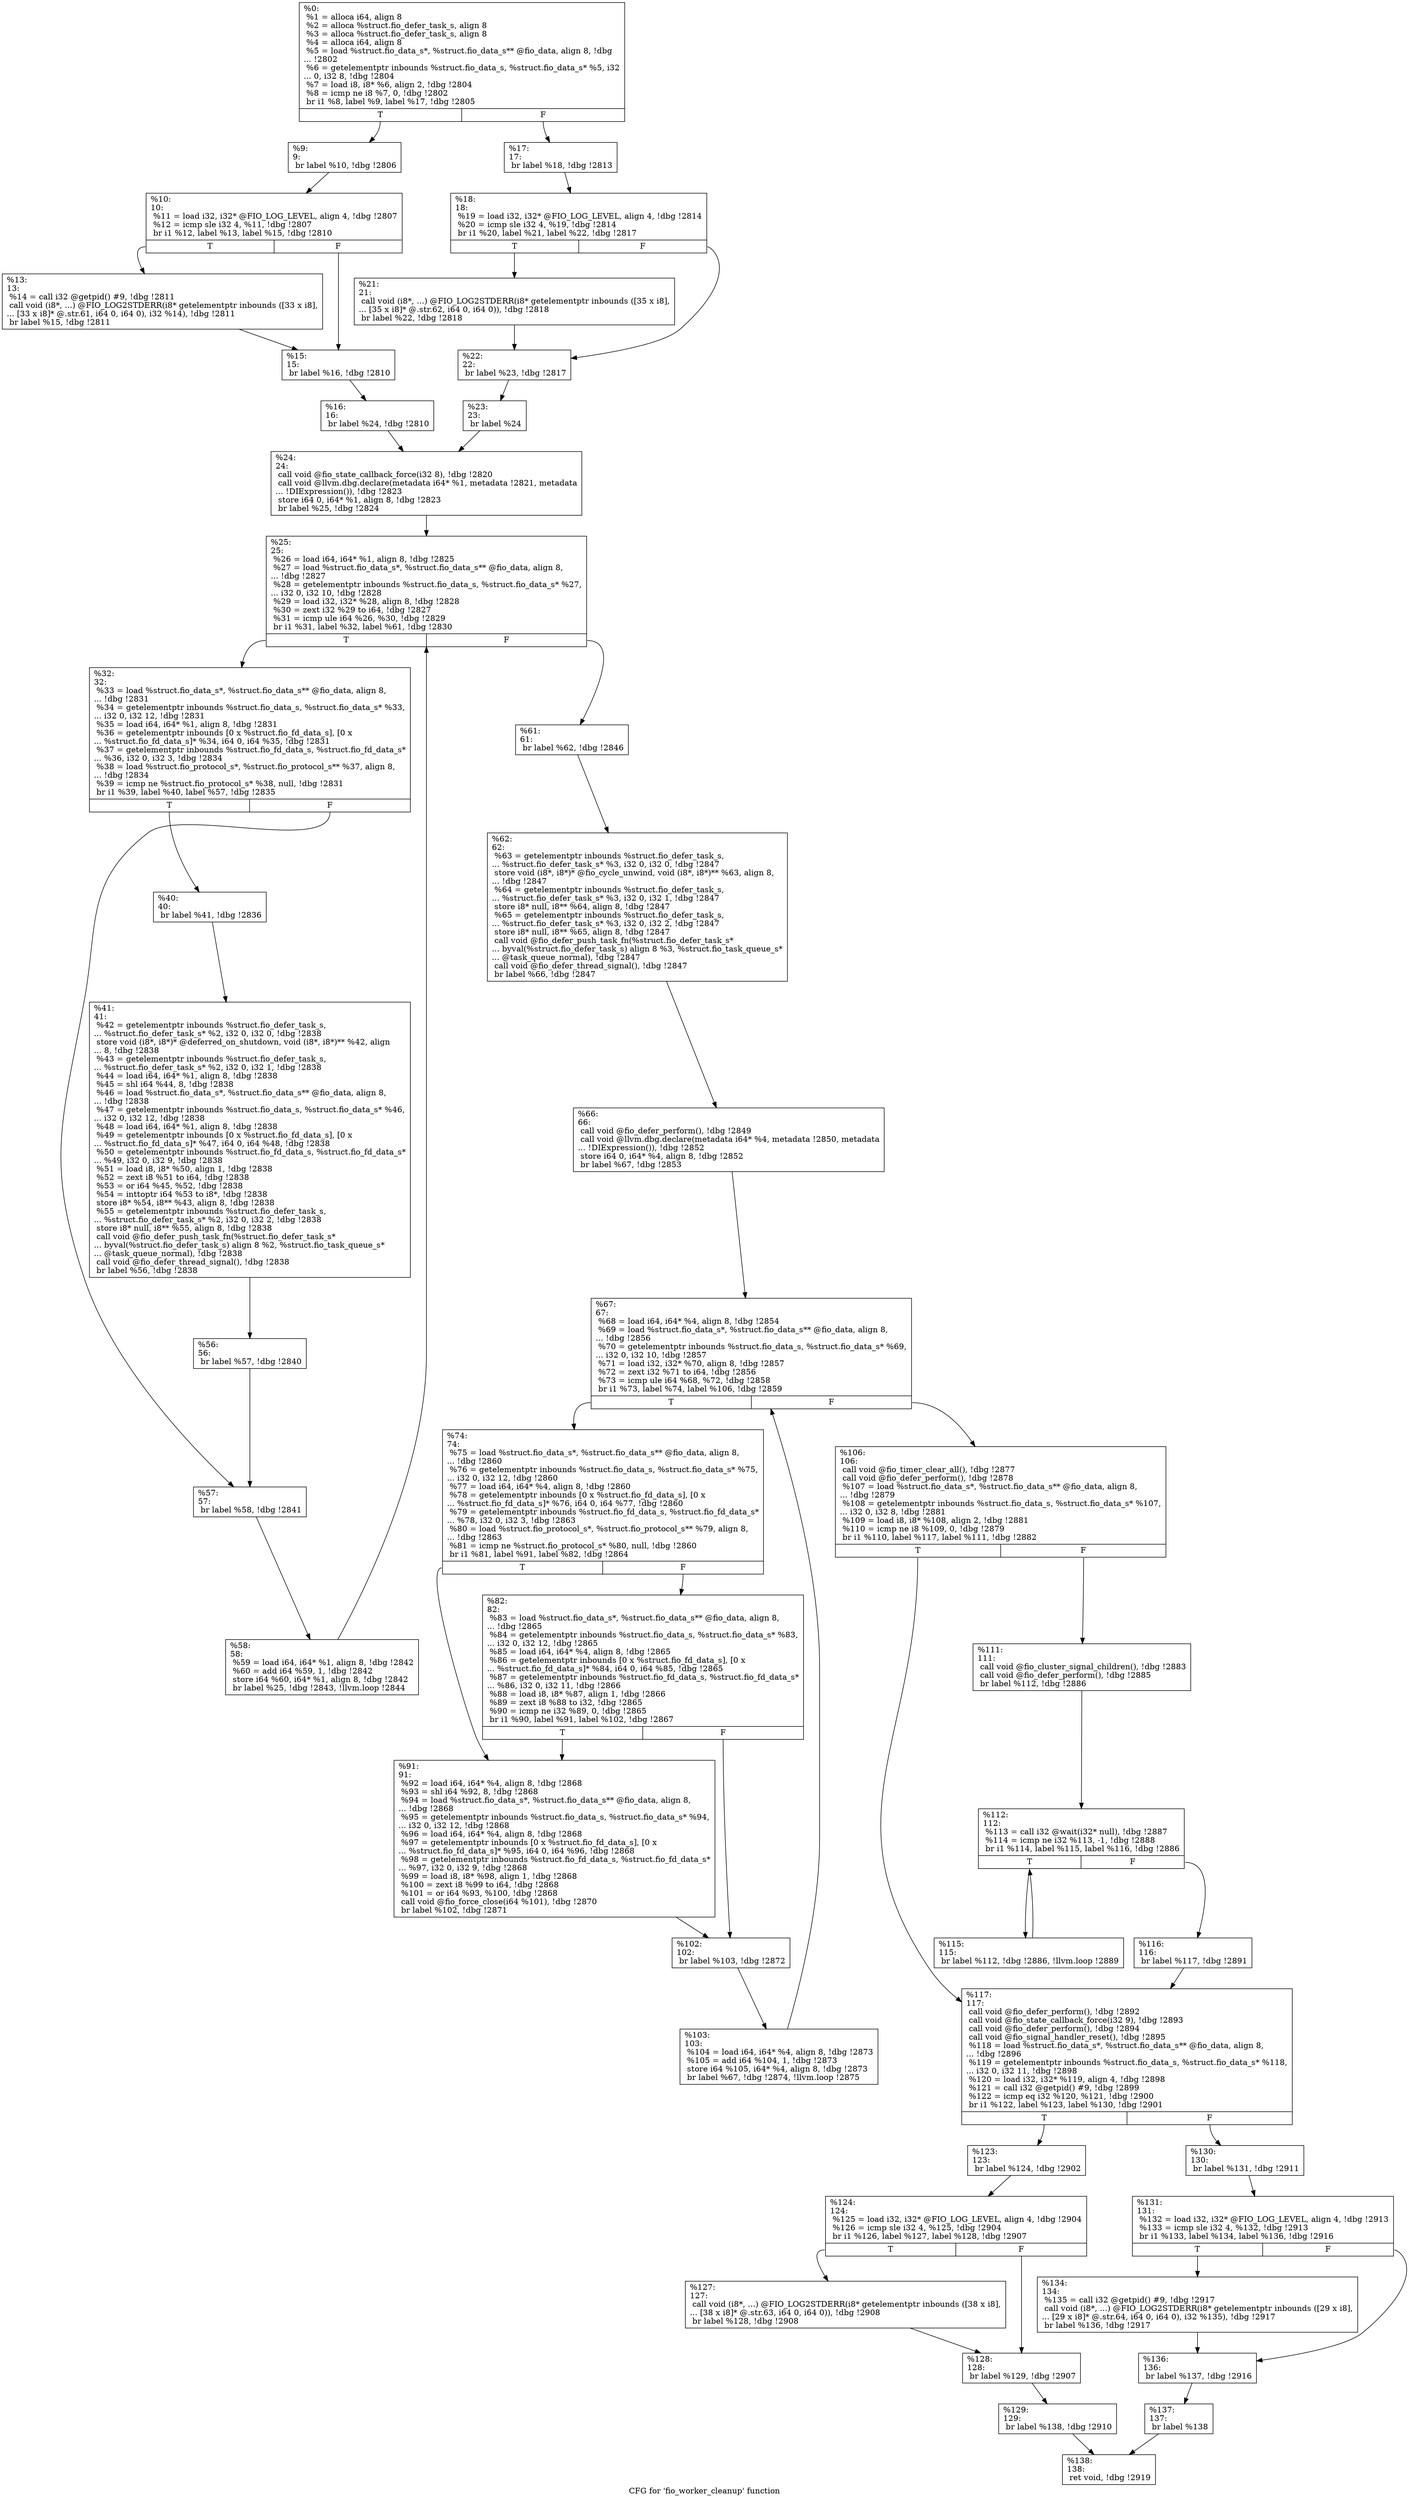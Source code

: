 digraph "CFG for 'fio_worker_cleanup' function" {
	label="CFG for 'fio_worker_cleanup' function";

	Node0x55685174f7f0 [shape=record,label="{%0:\l  %1 = alloca i64, align 8\l  %2 = alloca %struct.fio_defer_task_s, align 8\l  %3 = alloca %struct.fio_defer_task_s, align 8\l  %4 = alloca i64, align 8\l  %5 = load %struct.fio_data_s*, %struct.fio_data_s** @fio_data, align 8, !dbg\l... !2802\l  %6 = getelementptr inbounds %struct.fio_data_s, %struct.fio_data_s* %5, i32\l... 0, i32 8, !dbg !2804\l  %7 = load i8, i8* %6, align 2, !dbg !2804\l  %8 = icmp ne i8 %7, 0, !dbg !2802\l  br i1 %8, label %9, label %17, !dbg !2805\l|{<s0>T|<s1>F}}"];
	Node0x55685174f7f0:s0 -> Node0x556851752710;
	Node0x55685174f7f0:s1 -> Node0x5568517528a0;
	Node0x556851752710 [shape=record,label="{%9:\l9:                                                \l  br label %10, !dbg !2806\l}"];
	Node0x556851752710 -> Node0x556851752760;
	Node0x556851752760 [shape=record,label="{%10:\l10:                                               \l  %11 = load i32, i32* @FIO_LOG_LEVEL, align 4, !dbg !2807\l  %12 = icmp sle i32 4, %11, !dbg !2807\l  br i1 %12, label %13, label %15, !dbg !2810\l|{<s0>T|<s1>F}}"];
	Node0x556851752760:s0 -> Node0x5568517527b0;
	Node0x556851752760:s1 -> Node0x556851752800;
	Node0x5568517527b0 [shape=record,label="{%13:\l13:                                               \l  %14 = call i32 @getpid() #9, !dbg !2811\l  call void (i8*, ...) @FIO_LOG2STDERR(i8* getelementptr inbounds ([33 x i8],\l... [33 x i8]* @.str.61, i64 0, i64 0), i32 %14), !dbg !2811\l  br label %15, !dbg !2811\l}"];
	Node0x5568517527b0 -> Node0x556851752800;
	Node0x556851752800 [shape=record,label="{%15:\l15:                                               \l  br label %16, !dbg !2810\l}"];
	Node0x556851752800 -> Node0x556851752850;
	Node0x556851752850 [shape=record,label="{%16:\l16:                                               \l  br label %24, !dbg !2810\l}"];
	Node0x556851752850 -> Node0x556851752a30;
	Node0x5568517528a0 [shape=record,label="{%17:\l17:                                               \l  br label %18, !dbg !2813\l}"];
	Node0x5568517528a0 -> Node0x5568517528f0;
	Node0x5568517528f0 [shape=record,label="{%18:\l18:                                               \l  %19 = load i32, i32* @FIO_LOG_LEVEL, align 4, !dbg !2814\l  %20 = icmp sle i32 4, %19, !dbg !2814\l  br i1 %20, label %21, label %22, !dbg !2817\l|{<s0>T|<s1>F}}"];
	Node0x5568517528f0:s0 -> Node0x556851752940;
	Node0x5568517528f0:s1 -> Node0x556851752990;
	Node0x556851752940 [shape=record,label="{%21:\l21:                                               \l  call void (i8*, ...) @FIO_LOG2STDERR(i8* getelementptr inbounds ([35 x i8],\l... [35 x i8]* @.str.62, i64 0, i64 0)), !dbg !2818\l  br label %22, !dbg !2818\l}"];
	Node0x556851752940 -> Node0x556851752990;
	Node0x556851752990 [shape=record,label="{%22:\l22:                                               \l  br label %23, !dbg !2817\l}"];
	Node0x556851752990 -> Node0x5568517529e0;
	Node0x5568517529e0 [shape=record,label="{%23:\l23:                                               \l  br label %24\l}"];
	Node0x5568517529e0 -> Node0x556851752a30;
	Node0x556851752a30 [shape=record,label="{%24:\l24:                                               \l  call void @fio_state_callback_force(i32 8), !dbg !2820\l  call void @llvm.dbg.declare(metadata i64* %1, metadata !2821, metadata\l... !DIExpression()), !dbg !2823\l  store i64 0, i64* %1, align 8, !dbg !2823\l  br label %25, !dbg !2824\l}"];
	Node0x556851752a30 -> Node0x556851752a80;
	Node0x556851752a80 [shape=record,label="{%25:\l25:                                               \l  %26 = load i64, i64* %1, align 8, !dbg !2825\l  %27 = load %struct.fio_data_s*, %struct.fio_data_s** @fio_data, align 8,\l... !dbg !2827\l  %28 = getelementptr inbounds %struct.fio_data_s, %struct.fio_data_s* %27,\l... i32 0, i32 10, !dbg !2828\l  %29 = load i32, i32* %28, align 8, !dbg !2828\l  %30 = zext i32 %29 to i64, !dbg !2827\l  %31 = icmp ule i64 %26, %30, !dbg !2829\l  br i1 %31, label %32, label %61, !dbg !2830\l|{<s0>T|<s1>F}}"];
	Node0x556851752a80:s0 -> Node0x556851752ad0;
	Node0x556851752a80:s1 -> Node0x556851752cb0;
	Node0x556851752ad0 [shape=record,label="{%32:\l32:                                               \l  %33 = load %struct.fio_data_s*, %struct.fio_data_s** @fio_data, align 8,\l... !dbg !2831\l  %34 = getelementptr inbounds %struct.fio_data_s, %struct.fio_data_s* %33,\l... i32 0, i32 12, !dbg !2831\l  %35 = load i64, i64* %1, align 8, !dbg !2831\l  %36 = getelementptr inbounds [0 x %struct.fio_fd_data_s], [0 x\l... %struct.fio_fd_data_s]* %34, i64 0, i64 %35, !dbg !2831\l  %37 = getelementptr inbounds %struct.fio_fd_data_s, %struct.fio_fd_data_s*\l... %36, i32 0, i32 3, !dbg !2834\l  %38 = load %struct.fio_protocol_s*, %struct.fio_protocol_s** %37, align 8,\l... !dbg !2834\l  %39 = icmp ne %struct.fio_protocol_s* %38, null, !dbg !2831\l  br i1 %39, label %40, label %57, !dbg !2835\l|{<s0>T|<s1>F}}"];
	Node0x556851752ad0:s0 -> Node0x556851752b20;
	Node0x556851752ad0:s1 -> Node0x556851752c10;
	Node0x556851752b20 [shape=record,label="{%40:\l40:                                               \l  br label %41, !dbg !2836\l}"];
	Node0x556851752b20 -> Node0x556851752b70;
	Node0x556851752b70 [shape=record,label="{%41:\l41:                                               \l  %42 = getelementptr inbounds %struct.fio_defer_task_s,\l... %struct.fio_defer_task_s* %2, i32 0, i32 0, !dbg !2838\l  store void (i8*, i8*)* @deferred_on_shutdown, void (i8*, i8*)** %42, align\l... 8, !dbg !2838\l  %43 = getelementptr inbounds %struct.fio_defer_task_s,\l... %struct.fio_defer_task_s* %2, i32 0, i32 1, !dbg !2838\l  %44 = load i64, i64* %1, align 8, !dbg !2838\l  %45 = shl i64 %44, 8, !dbg !2838\l  %46 = load %struct.fio_data_s*, %struct.fio_data_s** @fio_data, align 8,\l... !dbg !2838\l  %47 = getelementptr inbounds %struct.fio_data_s, %struct.fio_data_s* %46,\l... i32 0, i32 12, !dbg !2838\l  %48 = load i64, i64* %1, align 8, !dbg !2838\l  %49 = getelementptr inbounds [0 x %struct.fio_fd_data_s], [0 x\l... %struct.fio_fd_data_s]* %47, i64 0, i64 %48, !dbg !2838\l  %50 = getelementptr inbounds %struct.fio_fd_data_s, %struct.fio_fd_data_s*\l... %49, i32 0, i32 9, !dbg !2838\l  %51 = load i8, i8* %50, align 1, !dbg !2838\l  %52 = zext i8 %51 to i64, !dbg !2838\l  %53 = or i64 %45, %52, !dbg !2838\l  %54 = inttoptr i64 %53 to i8*, !dbg !2838\l  store i8* %54, i8** %43, align 8, !dbg !2838\l  %55 = getelementptr inbounds %struct.fio_defer_task_s,\l... %struct.fio_defer_task_s* %2, i32 0, i32 2, !dbg !2838\l  store i8* null, i8** %55, align 8, !dbg !2838\l  call void @fio_defer_push_task_fn(%struct.fio_defer_task_s*\l... byval(%struct.fio_defer_task_s) align 8 %2, %struct.fio_task_queue_s*\l... @task_queue_normal), !dbg !2838\l  call void @fio_defer_thread_signal(), !dbg !2838\l  br label %56, !dbg !2838\l}"];
	Node0x556851752b70 -> Node0x556851752bc0;
	Node0x556851752bc0 [shape=record,label="{%56:\l56:                                               \l  br label %57, !dbg !2840\l}"];
	Node0x556851752bc0 -> Node0x556851752c10;
	Node0x556851752c10 [shape=record,label="{%57:\l57:                                               \l  br label %58, !dbg !2841\l}"];
	Node0x556851752c10 -> Node0x556851752c60;
	Node0x556851752c60 [shape=record,label="{%58:\l58:                                               \l  %59 = load i64, i64* %1, align 8, !dbg !2842\l  %60 = add i64 %59, 1, !dbg !2842\l  store i64 %60, i64* %1, align 8, !dbg !2842\l  br label %25, !dbg !2843, !llvm.loop !2844\l}"];
	Node0x556851752c60 -> Node0x556851752a80;
	Node0x556851752cb0 [shape=record,label="{%61:\l61:                                               \l  br label %62, !dbg !2846\l}"];
	Node0x556851752cb0 -> Node0x556851752d00;
	Node0x556851752d00 [shape=record,label="{%62:\l62:                                               \l  %63 = getelementptr inbounds %struct.fio_defer_task_s,\l... %struct.fio_defer_task_s* %3, i32 0, i32 0, !dbg !2847\l  store void (i8*, i8*)* @fio_cycle_unwind, void (i8*, i8*)** %63, align 8,\l... !dbg !2847\l  %64 = getelementptr inbounds %struct.fio_defer_task_s,\l... %struct.fio_defer_task_s* %3, i32 0, i32 1, !dbg !2847\l  store i8* null, i8** %64, align 8, !dbg !2847\l  %65 = getelementptr inbounds %struct.fio_defer_task_s,\l... %struct.fio_defer_task_s* %3, i32 0, i32 2, !dbg !2847\l  store i8* null, i8** %65, align 8, !dbg !2847\l  call void @fio_defer_push_task_fn(%struct.fio_defer_task_s*\l... byval(%struct.fio_defer_task_s) align 8 %3, %struct.fio_task_queue_s*\l... @task_queue_normal), !dbg !2847\l  call void @fio_defer_thread_signal(), !dbg !2847\l  br label %66, !dbg !2847\l}"];
	Node0x556851752d00 -> Node0x556851752d50;
	Node0x556851752d50 [shape=record,label="{%66:\l66:                                               \l  call void @fio_defer_perform(), !dbg !2849\l  call void @llvm.dbg.declare(metadata i64* %4, metadata !2850, metadata\l... !DIExpression()), !dbg !2852\l  store i64 0, i64* %4, align 8, !dbg !2852\l  br label %67, !dbg !2853\l}"];
	Node0x556851752d50 -> Node0x556851752da0;
	Node0x556851752da0 [shape=record,label="{%67:\l67:                                               \l  %68 = load i64, i64* %4, align 8, !dbg !2854\l  %69 = load %struct.fio_data_s*, %struct.fio_data_s** @fio_data, align 8,\l... !dbg !2856\l  %70 = getelementptr inbounds %struct.fio_data_s, %struct.fio_data_s* %69,\l... i32 0, i32 10, !dbg !2857\l  %71 = load i32, i32* %70, align 8, !dbg !2857\l  %72 = zext i32 %71 to i64, !dbg !2856\l  %73 = icmp ule i64 %68, %72, !dbg !2858\l  br i1 %73, label %74, label %106, !dbg !2859\l|{<s0>T|<s1>F}}"];
	Node0x556851752da0:s0 -> Node0x556851752df0;
	Node0x556851752da0:s1 -> Node0x556851752f80;
	Node0x556851752df0 [shape=record,label="{%74:\l74:                                               \l  %75 = load %struct.fio_data_s*, %struct.fio_data_s** @fio_data, align 8,\l... !dbg !2860\l  %76 = getelementptr inbounds %struct.fio_data_s, %struct.fio_data_s* %75,\l... i32 0, i32 12, !dbg !2860\l  %77 = load i64, i64* %4, align 8, !dbg !2860\l  %78 = getelementptr inbounds [0 x %struct.fio_fd_data_s], [0 x\l... %struct.fio_fd_data_s]* %76, i64 0, i64 %77, !dbg !2860\l  %79 = getelementptr inbounds %struct.fio_fd_data_s, %struct.fio_fd_data_s*\l... %78, i32 0, i32 3, !dbg !2863\l  %80 = load %struct.fio_protocol_s*, %struct.fio_protocol_s** %79, align 8,\l... !dbg !2863\l  %81 = icmp ne %struct.fio_protocol_s* %80, null, !dbg !2860\l  br i1 %81, label %91, label %82, !dbg !2864\l|{<s0>T|<s1>F}}"];
	Node0x556851752df0:s0 -> Node0x556851752e90;
	Node0x556851752df0:s1 -> Node0x556851752e40;
	Node0x556851752e40 [shape=record,label="{%82:\l82:                                               \l  %83 = load %struct.fio_data_s*, %struct.fio_data_s** @fio_data, align 8,\l... !dbg !2865\l  %84 = getelementptr inbounds %struct.fio_data_s, %struct.fio_data_s* %83,\l... i32 0, i32 12, !dbg !2865\l  %85 = load i64, i64* %4, align 8, !dbg !2865\l  %86 = getelementptr inbounds [0 x %struct.fio_fd_data_s], [0 x\l... %struct.fio_fd_data_s]* %84, i64 0, i64 %85, !dbg !2865\l  %87 = getelementptr inbounds %struct.fio_fd_data_s, %struct.fio_fd_data_s*\l... %86, i32 0, i32 11, !dbg !2866\l  %88 = load i8, i8* %87, align 1, !dbg !2866\l  %89 = zext i8 %88 to i32, !dbg !2865\l  %90 = icmp ne i32 %89, 0, !dbg !2865\l  br i1 %90, label %91, label %102, !dbg !2867\l|{<s0>T|<s1>F}}"];
	Node0x556851752e40:s0 -> Node0x556851752e90;
	Node0x556851752e40:s1 -> Node0x556851752ee0;
	Node0x556851752e90 [shape=record,label="{%91:\l91:                                               \l  %92 = load i64, i64* %4, align 8, !dbg !2868\l  %93 = shl i64 %92, 8, !dbg !2868\l  %94 = load %struct.fio_data_s*, %struct.fio_data_s** @fio_data, align 8,\l... !dbg !2868\l  %95 = getelementptr inbounds %struct.fio_data_s, %struct.fio_data_s* %94,\l... i32 0, i32 12, !dbg !2868\l  %96 = load i64, i64* %4, align 8, !dbg !2868\l  %97 = getelementptr inbounds [0 x %struct.fio_fd_data_s], [0 x\l... %struct.fio_fd_data_s]* %95, i64 0, i64 %96, !dbg !2868\l  %98 = getelementptr inbounds %struct.fio_fd_data_s, %struct.fio_fd_data_s*\l... %97, i32 0, i32 9, !dbg !2868\l  %99 = load i8, i8* %98, align 1, !dbg !2868\l  %100 = zext i8 %99 to i64, !dbg !2868\l  %101 = or i64 %93, %100, !dbg !2868\l  call void @fio_force_close(i64 %101), !dbg !2870\l  br label %102, !dbg !2871\l}"];
	Node0x556851752e90 -> Node0x556851752ee0;
	Node0x556851752ee0 [shape=record,label="{%102:\l102:                                              \l  br label %103, !dbg !2872\l}"];
	Node0x556851752ee0 -> Node0x556851752f30;
	Node0x556851752f30 [shape=record,label="{%103:\l103:                                              \l  %104 = load i64, i64* %4, align 8, !dbg !2873\l  %105 = add i64 %104, 1, !dbg !2873\l  store i64 %105, i64* %4, align 8, !dbg !2873\l  br label %67, !dbg !2874, !llvm.loop !2875\l}"];
	Node0x556851752f30 -> Node0x556851752da0;
	Node0x556851752f80 [shape=record,label="{%106:\l106:                                              \l  call void @fio_timer_clear_all(), !dbg !2877\l  call void @fio_defer_perform(), !dbg !2878\l  %107 = load %struct.fio_data_s*, %struct.fio_data_s** @fio_data, align 8,\l... !dbg !2879\l  %108 = getelementptr inbounds %struct.fio_data_s, %struct.fio_data_s* %107,\l... i32 0, i32 8, !dbg !2881\l  %109 = load i8, i8* %108, align 2, !dbg !2881\l  %110 = icmp ne i8 %109, 0, !dbg !2879\l  br i1 %110, label %117, label %111, !dbg !2882\l|{<s0>T|<s1>F}}"];
	Node0x556851752f80:s0 -> Node0x556851753110;
	Node0x556851752f80:s1 -> Node0x556851752fd0;
	Node0x556851752fd0 [shape=record,label="{%111:\l111:                                              \l  call void @fio_cluster_signal_children(), !dbg !2883\l  call void @fio_defer_perform(), !dbg !2885\l  br label %112, !dbg !2886\l}"];
	Node0x556851752fd0 -> Node0x556851753020;
	Node0x556851753020 [shape=record,label="{%112:\l112:                                              \l  %113 = call i32 @wait(i32* null), !dbg !2887\l  %114 = icmp ne i32 %113, -1, !dbg !2888\l  br i1 %114, label %115, label %116, !dbg !2886\l|{<s0>T|<s1>F}}"];
	Node0x556851753020:s0 -> Node0x556851753070;
	Node0x556851753020:s1 -> Node0x5568517530c0;
	Node0x556851753070 [shape=record,label="{%115:\l115:                                              \l  br label %112, !dbg !2886, !llvm.loop !2889\l}"];
	Node0x556851753070 -> Node0x556851753020;
	Node0x5568517530c0 [shape=record,label="{%116:\l116:                                              \l  br label %117, !dbg !2891\l}"];
	Node0x5568517530c0 -> Node0x556851753110;
	Node0x556851753110 [shape=record,label="{%117:\l117:                                              \l  call void @fio_defer_perform(), !dbg !2892\l  call void @fio_state_callback_force(i32 9), !dbg !2893\l  call void @fio_defer_perform(), !dbg !2894\l  call void @fio_signal_handler_reset(), !dbg !2895\l  %118 = load %struct.fio_data_s*, %struct.fio_data_s** @fio_data, align 8,\l... !dbg !2896\l  %119 = getelementptr inbounds %struct.fio_data_s, %struct.fio_data_s* %118,\l... i32 0, i32 11, !dbg !2898\l  %120 = load i32, i32* %119, align 4, !dbg !2898\l  %121 = call i32 @getpid() #9, !dbg !2899\l  %122 = icmp eq i32 %120, %121, !dbg !2900\l  br i1 %122, label %123, label %130, !dbg !2901\l|{<s0>T|<s1>F}}"];
	Node0x556851753110:s0 -> Node0x556851753160;
	Node0x556851753110:s1 -> Node0x5568517532f0;
	Node0x556851753160 [shape=record,label="{%123:\l123:                                              \l  br label %124, !dbg !2902\l}"];
	Node0x556851753160 -> Node0x5568517531b0;
	Node0x5568517531b0 [shape=record,label="{%124:\l124:                                              \l  %125 = load i32, i32* @FIO_LOG_LEVEL, align 4, !dbg !2904\l  %126 = icmp sle i32 4, %125, !dbg !2904\l  br i1 %126, label %127, label %128, !dbg !2907\l|{<s0>T|<s1>F}}"];
	Node0x5568517531b0:s0 -> Node0x556851753200;
	Node0x5568517531b0:s1 -> Node0x556851753250;
	Node0x556851753200 [shape=record,label="{%127:\l127:                                              \l  call void (i8*, ...) @FIO_LOG2STDERR(i8* getelementptr inbounds ([38 x i8],\l... [38 x i8]* @.str.63, i64 0, i64 0)), !dbg !2908\l  br label %128, !dbg !2908\l}"];
	Node0x556851753200 -> Node0x556851753250;
	Node0x556851753250 [shape=record,label="{%128:\l128:                                              \l  br label %129, !dbg !2907\l}"];
	Node0x556851753250 -> Node0x5568517532a0;
	Node0x5568517532a0 [shape=record,label="{%129:\l129:                                              \l  br label %138, !dbg !2910\l}"];
	Node0x5568517532a0 -> Node0x556851753480;
	Node0x5568517532f0 [shape=record,label="{%130:\l130:                                              \l  br label %131, !dbg !2911\l}"];
	Node0x5568517532f0 -> Node0x556851753340;
	Node0x556851753340 [shape=record,label="{%131:\l131:                                              \l  %132 = load i32, i32* @FIO_LOG_LEVEL, align 4, !dbg !2913\l  %133 = icmp sle i32 4, %132, !dbg !2913\l  br i1 %133, label %134, label %136, !dbg !2916\l|{<s0>T|<s1>F}}"];
	Node0x556851753340:s0 -> Node0x556851753390;
	Node0x556851753340:s1 -> Node0x5568517533e0;
	Node0x556851753390 [shape=record,label="{%134:\l134:                                              \l  %135 = call i32 @getpid() #9, !dbg !2917\l  call void (i8*, ...) @FIO_LOG2STDERR(i8* getelementptr inbounds ([29 x i8],\l... [29 x i8]* @.str.64, i64 0, i64 0), i32 %135), !dbg !2917\l  br label %136, !dbg !2917\l}"];
	Node0x556851753390 -> Node0x5568517533e0;
	Node0x5568517533e0 [shape=record,label="{%136:\l136:                                              \l  br label %137, !dbg !2916\l}"];
	Node0x5568517533e0 -> Node0x556851753430;
	Node0x556851753430 [shape=record,label="{%137:\l137:                                              \l  br label %138\l}"];
	Node0x556851753430 -> Node0x556851753480;
	Node0x556851753480 [shape=record,label="{%138:\l138:                                              \l  ret void, !dbg !2919\l}"];
}
